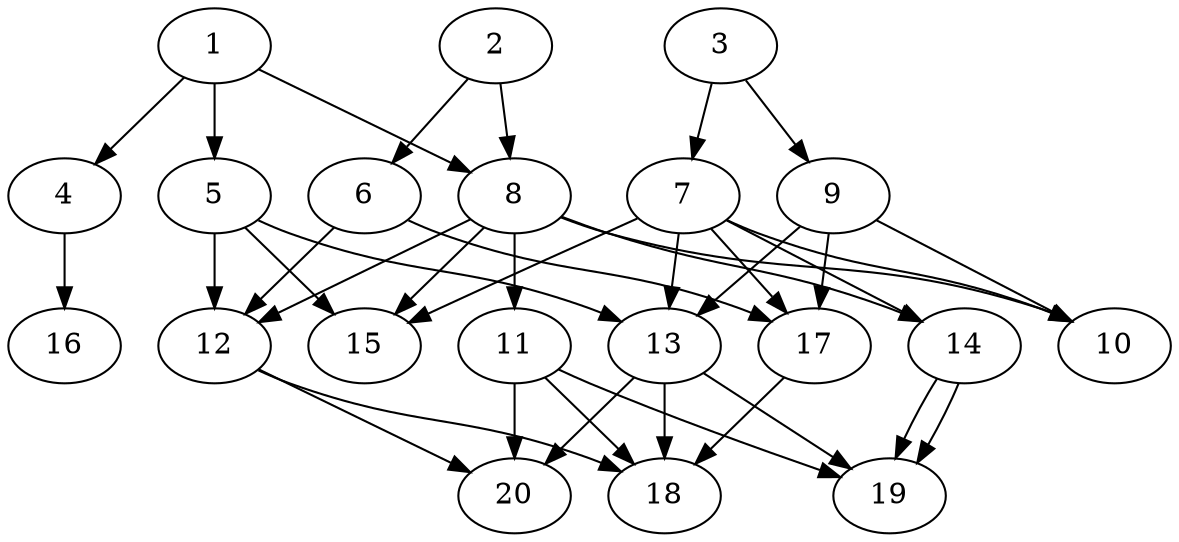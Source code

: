 // DAG automatically generated by daggen at Wed Jul 24 22:02:40 2019
// ./daggen --dot -n 20 --ccr 0.5 --fat 0.6 --regular 0.5 --density 0.5 --mindata 5242880 --maxdata 52428800 
digraph G {
  1 [size="74301440", alpha="0.11", expect_size="37150720"] 
  1 -> 4 [size ="37150720"]
  1 -> 5 [size ="37150720"]
  1 -> 8 [size ="37150720"]
  2 [size="23351296", alpha="0.02", expect_size="11675648"] 
  2 -> 6 [size ="11675648"]
  2 -> 8 [size ="11675648"]
  3 [size="68153344", alpha="0.08", expect_size="34076672"] 
  3 -> 7 [size ="34076672"]
  3 -> 9 [size ="34076672"]
  4 [size="21598208", alpha="0.06", expect_size="10799104"] 
  4 -> 16 [size ="10799104"]
  5 [size="32530432", alpha="0.18", expect_size="16265216"] 
  5 -> 12 [size ="16265216"]
  5 -> 13 [size ="16265216"]
  5 -> 15 [size ="16265216"]
  6 [size="93689856", alpha="0.12", expect_size="46844928"] 
  6 -> 12 [size ="46844928"]
  6 -> 17 [size ="46844928"]
  7 [size="16027648", alpha="0.19", expect_size="8013824"] 
  7 -> 10 [size ="8013824"]
  7 -> 13 [size ="8013824"]
  7 -> 14 [size ="8013824"]
  7 -> 15 [size ="8013824"]
  7 -> 17 [size ="8013824"]
  8 [size="58099712", alpha="0.10", expect_size="29049856"] 
  8 -> 10 [size ="29049856"]
  8 -> 11 [size ="29049856"]
  8 -> 12 [size ="29049856"]
  8 -> 14 [size ="29049856"]
  8 -> 15 [size ="29049856"]
  9 [size="94912512", alpha="0.04", expect_size="47456256"] 
  9 -> 10 [size ="47456256"]
  9 -> 13 [size ="47456256"]
  9 -> 17 [size ="47456256"]
  10 [size="12251136", alpha="0.03", expect_size="6125568"] 
  11 [size="94545920", alpha="0.10", expect_size="47272960"] 
  11 -> 18 [size ="47272960"]
  11 -> 19 [size ="47272960"]
  11 -> 20 [size ="47272960"]
  12 [size="51912704", alpha="0.01", expect_size="25956352"] 
  12 -> 18 [size ="25956352"]
  12 -> 20 [size ="25956352"]
  13 [size="62343168", alpha="0.04", expect_size="31171584"] 
  13 -> 18 [size ="31171584"]
  13 -> 19 [size ="31171584"]
  13 -> 20 [size ="31171584"]
  14 [size="99018752", alpha="0.08", expect_size="49509376"] 
  14 -> 19 [size ="49509376"]
  14 -> 19 [size ="49509376"]
  15 [size="30885888", alpha="0.05", expect_size="15442944"] 
  16 [size="19730432", alpha="0.08", expect_size="9865216"] 
  17 [size="77584384", alpha="0.20", expect_size="38792192"] 
  17 -> 18 [size ="38792192"]
  18 [size="72982528", alpha="0.01", expect_size="36491264"] 
  19 [size="23490560", alpha="0.10", expect_size="11745280"] 
  20 [size="44107776", alpha="0.12", expect_size="22053888"] 
}
